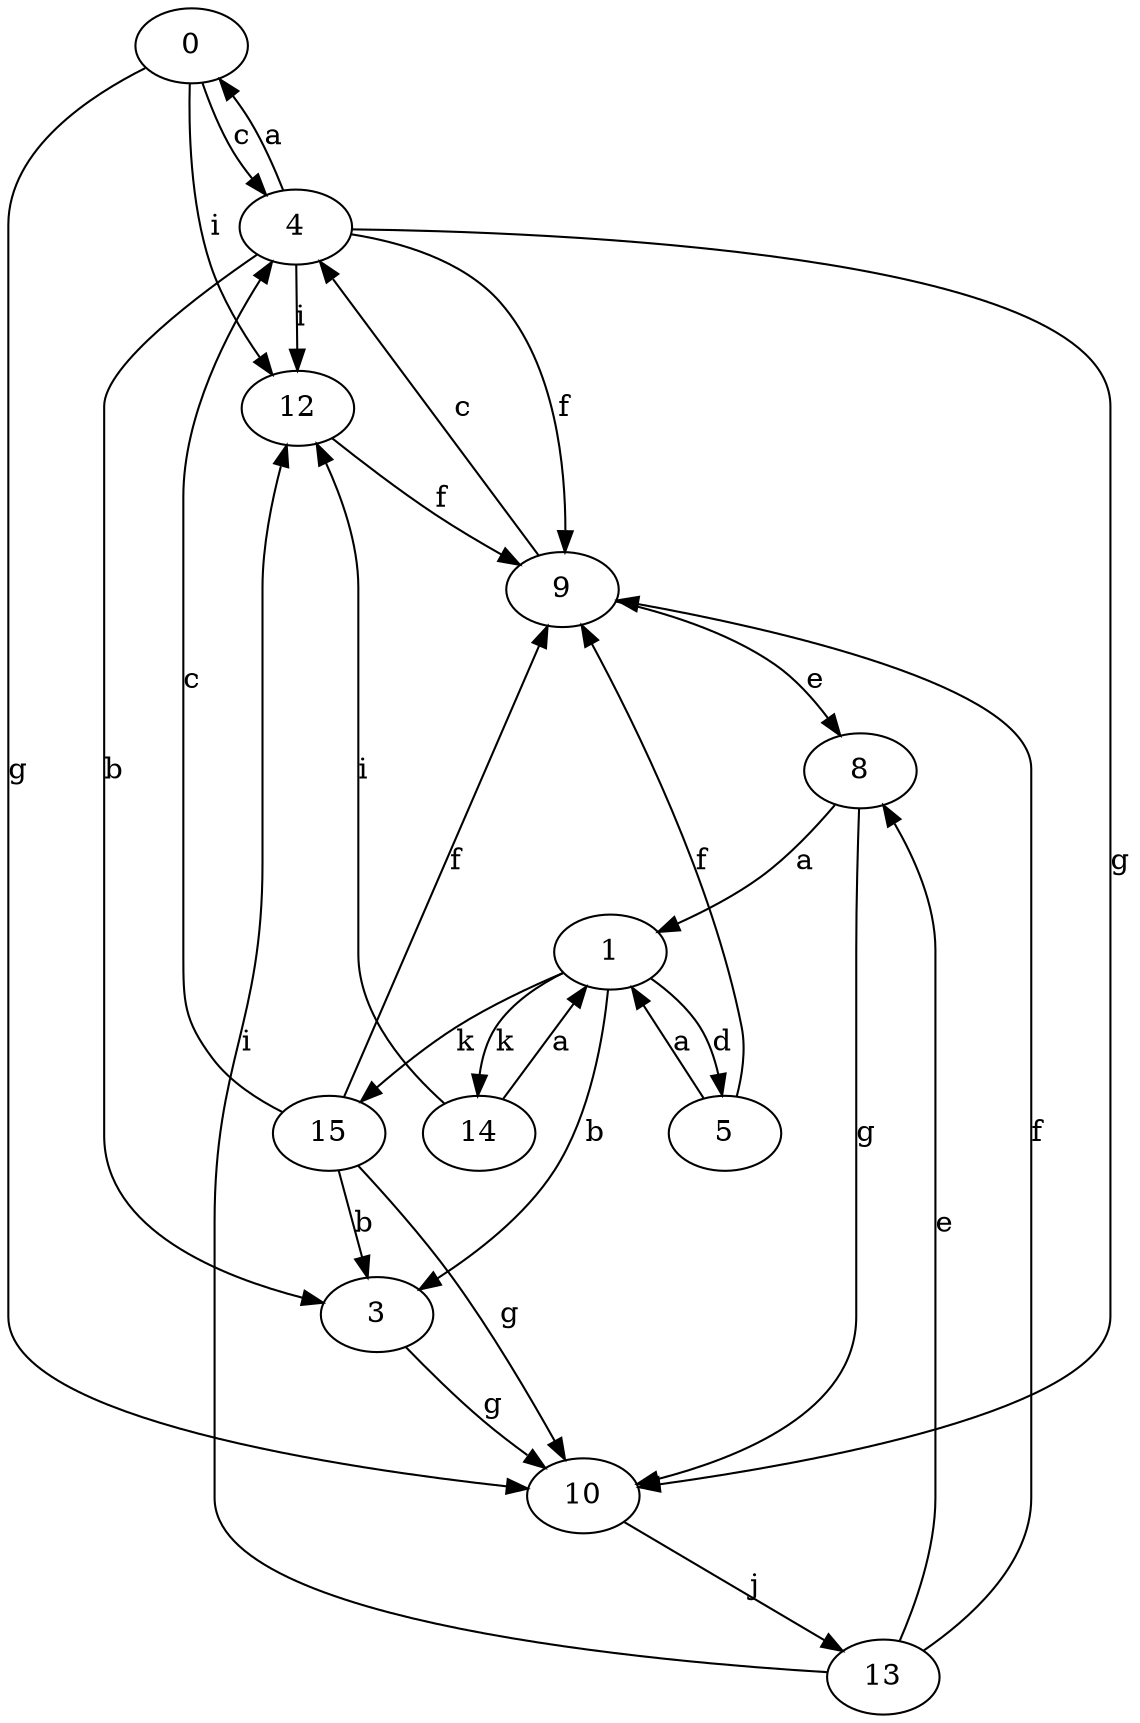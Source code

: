 strict digraph  {
0;
1;
3;
4;
5;
8;
9;
10;
12;
13;
14;
15;
0 -> 4  [label=c];
0 -> 10  [label=g];
0 -> 12  [label=i];
1 -> 3  [label=b];
1 -> 5  [label=d];
1 -> 14  [label=k];
1 -> 15  [label=k];
3 -> 10  [label=g];
4 -> 0  [label=a];
4 -> 3  [label=b];
4 -> 9  [label=f];
4 -> 10  [label=g];
4 -> 12  [label=i];
5 -> 1  [label=a];
5 -> 9  [label=f];
8 -> 1  [label=a];
8 -> 10  [label=g];
9 -> 4  [label=c];
9 -> 8  [label=e];
10 -> 13  [label=j];
12 -> 9  [label=f];
13 -> 8  [label=e];
13 -> 9  [label=f];
13 -> 12  [label=i];
14 -> 1  [label=a];
14 -> 12  [label=i];
15 -> 3  [label=b];
15 -> 4  [label=c];
15 -> 9  [label=f];
15 -> 10  [label=g];
}
